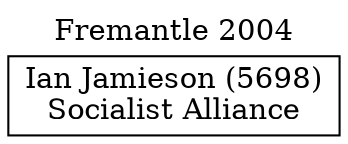 // House preference flow
digraph "Ian Jamieson (5698)_Fremantle_2004" {
	graph [label="Fremantle 2004" labelloc=t mclimit=10]
	node [shape=box]
	"Ian Jamieson (5698)" [label="Ian Jamieson (5698)
Socialist Alliance"]
}
